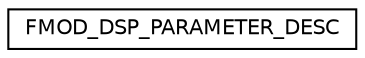 digraph "Graphical Class Hierarchy"
{
  edge [fontname="Helvetica",fontsize="10",labelfontname="Helvetica",labelfontsize="10"];
  node [fontname="Helvetica",fontsize="10",shape=record];
  rankdir="LR";
  Node1 [label="FMOD_DSP_PARAMETER_DESC",height=0.2,width=0.4,color="black", fillcolor="white", style="filled",URL="$struct_f_m_o_d___d_s_p___p_a_r_a_m_e_t_e_r___d_e_s_c.html"];
}
